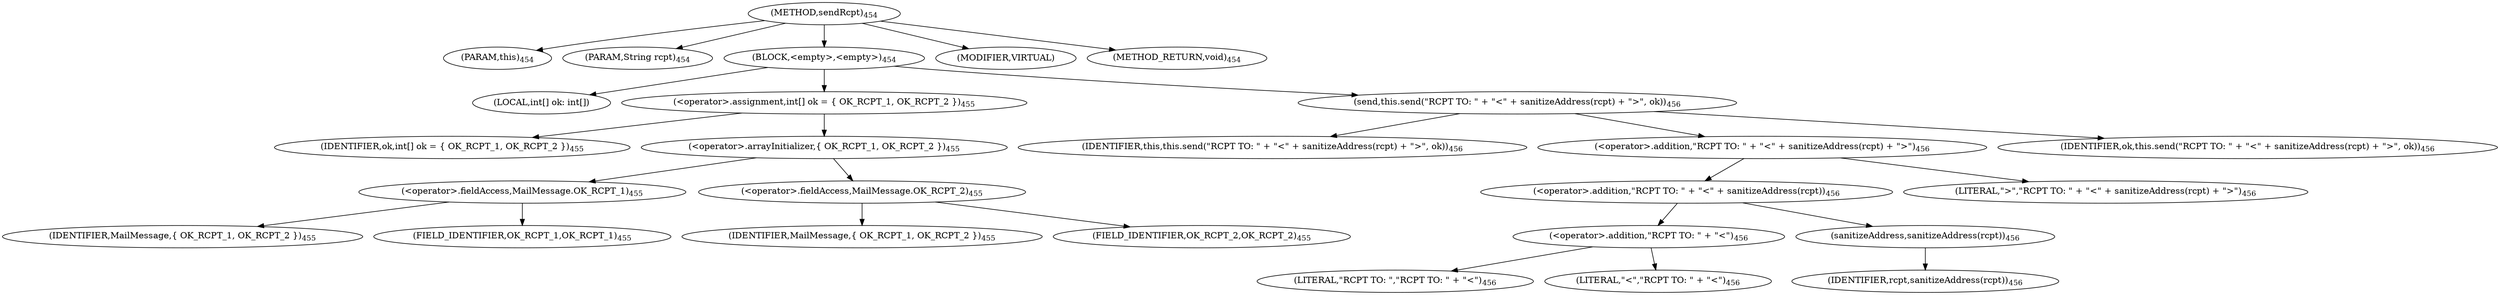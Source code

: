 digraph "sendRcpt" {  
"842" [label = <(METHOD,sendRcpt)<SUB>454</SUB>> ]
"63" [label = <(PARAM,this)<SUB>454</SUB>> ]
"843" [label = <(PARAM,String rcpt)<SUB>454</SUB>> ]
"844" [label = <(BLOCK,&lt;empty&gt;,&lt;empty&gt;)<SUB>454</SUB>> ]
"845" [label = <(LOCAL,int[] ok: int[])> ]
"846" [label = <(&lt;operator&gt;.assignment,int[] ok = { OK_RCPT_1, OK_RCPT_2 })<SUB>455</SUB>> ]
"847" [label = <(IDENTIFIER,ok,int[] ok = { OK_RCPT_1, OK_RCPT_2 })<SUB>455</SUB>> ]
"848" [label = <(&lt;operator&gt;.arrayInitializer,{ OK_RCPT_1, OK_RCPT_2 })<SUB>455</SUB>> ]
"849" [label = <(&lt;operator&gt;.fieldAccess,MailMessage.OK_RCPT_1)<SUB>455</SUB>> ]
"850" [label = <(IDENTIFIER,MailMessage,{ OK_RCPT_1, OK_RCPT_2 })<SUB>455</SUB>> ]
"851" [label = <(FIELD_IDENTIFIER,OK_RCPT_1,OK_RCPT_1)<SUB>455</SUB>> ]
"852" [label = <(&lt;operator&gt;.fieldAccess,MailMessage.OK_RCPT_2)<SUB>455</SUB>> ]
"853" [label = <(IDENTIFIER,MailMessage,{ OK_RCPT_1, OK_RCPT_2 })<SUB>455</SUB>> ]
"854" [label = <(FIELD_IDENTIFIER,OK_RCPT_2,OK_RCPT_2)<SUB>455</SUB>> ]
"855" [label = <(send,this.send(&quot;RCPT TO: &quot; + &quot;&lt;&quot; + sanitizeAddress(rcpt) + &quot;&gt;&quot;, ok))<SUB>456</SUB>> ]
"62" [label = <(IDENTIFIER,this,this.send(&quot;RCPT TO: &quot; + &quot;&lt;&quot; + sanitizeAddress(rcpt) + &quot;&gt;&quot;, ok))<SUB>456</SUB>> ]
"856" [label = <(&lt;operator&gt;.addition,&quot;RCPT TO: &quot; + &quot;&lt;&quot; + sanitizeAddress(rcpt) + &quot;&gt;&quot;)<SUB>456</SUB>> ]
"857" [label = <(&lt;operator&gt;.addition,&quot;RCPT TO: &quot; + &quot;&lt;&quot; + sanitizeAddress(rcpt))<SUB>456</SUB>> ]
"858" [label = <(&lt;operator&gt;.addition,&quot;RCPT TO: &quot; + &quot;&lt;&quot;)<SUB>456</SUB>> ]
"859" [label = <(LITERAL,&quot;RCPT TO: &quot;,&quot;RCPT TO: &quot; + &quot;&lt;&quot;)<SUB>456</SUB>> ]
"860" [label = <(LITERAL,&quot;&lt;&quot;,&quot;RCPT TO: &quot; + &quot;&lt;&quot;)<SUB>456</SUB>> ]
"861" [label = <(sanitizeAddress,sanitizeAddress(rcpt))<SUB>456</SUB>> ]
"862" [label = <(IDENTIFIER,rcpt,sanitizeAddress(rcpt))<SUB>456</SUB>> ]
"863" [label = <(LITERAL,&quot;&gt;&quot;,&quot;RCPT TO: &quot; + &quot;&lt;&quot; + sanitizeAddress(rcpt) + &quot;&gt;&quot;)<SUB>456</SUB>> ]
"864" [label = <(IDENTIFIER,ok,this.send(&quot;RCPT TO: &quot; + &quot;&lt;&quot; + sanitizeAddress(rcpt) + &quot;&gt;&quot;, ok))<SUB>456</SUB>> ]
"865" [label = <(MODIFIER,VIRTUAL)> ]
"866" [label = <(METHOD_RETURN,void)<SUB>454</SUB>> ]
  "842" -> "63" 
  "842" -> "843" 
  "842" -> "844" 
  "842" -> "865" 
  "842" -> "866" 
  "844" -> "845" 
  "844" -> "846" 
  "844" -> "855" 
  "846" -> "847" 
  "846" -> "848" 
  "848" -> "849" 
  "848" -> "852" 
  "849" -> "850" 
  "849" -> "851" 
  "852" -> "853" 
  "852" -> "854" 
  "855" -> "62" 
  "855" -> "856" 
  "855" -> "864" 
  "856" -> "857" 
  "856" -> "863" 
  "857" -> "858" 
  "857" -> "861" 
  "858" -> "859" 
  "858" -> "860" 
  "861" -> "862" 
}
